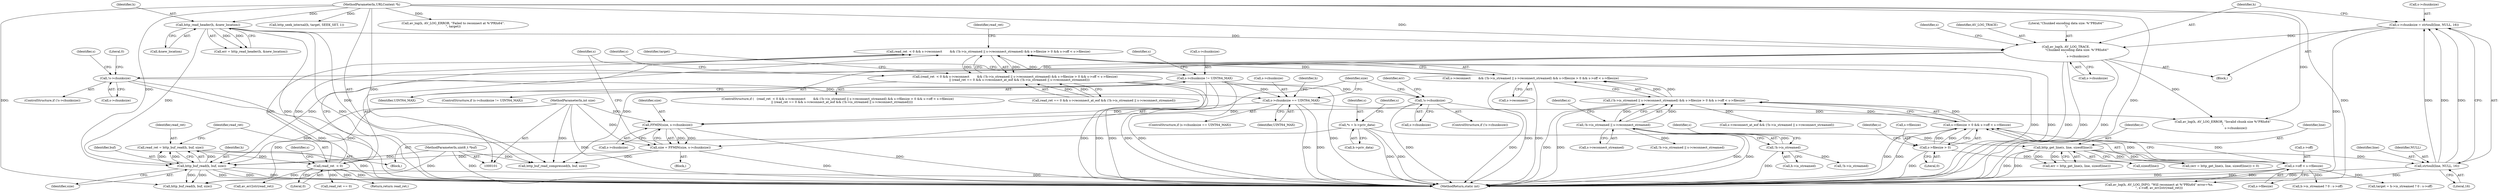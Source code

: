 digraph "0_FFmpeg_2a05c8f813de6f2278827734bf8102291e7484aa_4@API" {
"1000240" [label="(Call,read_ret  < 0 && s->reconnect        && (!h->is_streamed || s->reconnect_streamed) && s->filesize > 0 && s->off < s->filesize)"];
"1000241" [label="(Call,read_ret  < 0)"];
"1000232" [label="(Call,read_ret = http_buf_read(h, buf, size))"];
"1000234" [label="(Call,http_buf_read(h, buf, size))"];
"1000184" [label="(Call,av_log(h, AV_LOG_TRACE,\n                       \"Chunked encoding data size: %\"PRIu64\"'\n\",\n                         s->chunksize))"];
"1000135" [label="(Call,http_read_header(h, &new_location))"];
"1000102" [label="(MethodParameterIn,URLContext *h)"];
"1000176" [label="(Call,s->chunksize = strtoull(line, NULL, 16))"];
"1000180" [label="(Call,strtoull(line, NULL, 16))"];
"1000165" [label="(Call,http_get_line(s, line, sizeof(line)))"];
"1000107" [label="(Call,*s = h->priv_data)"];
"1000103" [label="(MethodParameterIn,uint8_t *buf)"];
"1000216" [label="(Call,size = FFMIN(size, s->chunksize))"];
"1000218" [label="(Call,FFMIN(size, s->chunksize))"];
"1000104" [label="(MethodParameterIn,int size)"];
"1000200" [label="(Call,s->chunksize == UINT64_MAX)"];
"1000192" [label="(Call,!s->chunksize)"];
"1000146" [label="(Call,s->chunksize != UINT64_MAX)"];
"1000153" [label="(Call,!s->chunksize)"];
"1000244" [label="(Call,s->reconnect        && (!h->is_streamed || s->reconnect_streamed) && s->filesize > 0 && s->off < s->filesize)"];
"1000248" [label="(Call,(!h->is_streamed || s->reconnect_streamed) && s->filesize > 0 && s->off < s->filesize)"];
"1000249" [label="(Call,!h->is_streamed || s->reconnect_streamed)"];
"1000250" [label="(Call,!h->is_streamed)"];
"1000257" [label="(Call,s->filesize > 0 && s->off < s->filesize)"];
"1000258" [label="(Call,s->filesize > 0)"];
"1000263" [label="(Call,s->off < s->filesize)"];
"1000239" [label="(Call,(read_ret  < 0 && s->reconnect        && (!h->is_streamed || s->reconnect_streamed) && s->filesize > 0 && s->off < s->filesize)\n         || (read_ret == 0 && s->reconnect_at_eof && (!h->is_streamed || s->reconnect_streamed)))"];
"1000133" [label="(Call,err = http_read_header(h, &new_location))"];
"1000204" [label="(Identifier,UINT64_MAX)"];
"1000177" [label="(Call,s->chunksize)"];
"1000241" [label="(Call,read_ret  < 0)"];
"1000137" [label="(Call,&new_location)"];
"1000279" [label="(Call,!h->is_streamed)"];
"1000264" [label="(Call,s->off)"];
"1000166" [label="(Identifier,s)"];
"1000257" [label="(Call,s->filesize > 0 && s->off < s->filesize)"];
"1000187" [label="(Literal,\"Chunked encoding data size: %\"PRIu64\"'\n\")"];
"1000250" [label="(Call,!h->is_streamed)"];
"1000272" [label="(Identifier,read_ret)"];
"1000183" [label="(Literal,16)"];
"1000201" [label="(Call,s->chunksize)"];
"1000233" [label="(Identifier,read_ret)"];
"1000135" [label="(Call,http_read_header(h, &new_location))"];
"1000260" [label="(Identifier,s)"];
"1000180" [label="(Call,strtoull(line, NULL, 16))"];
"1000109" [label="(Call,h->priv_data)"];
"1000225" [label="(Identifier,s)"];
"1000188" [label="(Call,s->chunksize)"];
"1000246" [label="(Identifier,s)"];
"1000181" [label="(Identifier,line)"];
"1000316" [label="(Call,av_err2str(read_ret))"];
"1000270" [label="(Call,read_ret == 0 && s->reconnect_at_eof && (!h->is_streamed || s->reconnect_streamed))"];
"1000339" [label="(Call,http_seek_internal(h, target, SEEK_SET, 1))"];
"1000185" [label="(Identifier,h)"];
"1000199" [label="(ControlStructure,if (s->chunksize == UINT64_MAX))"];
"1000165" [label="(Call,http_get_line(s, line, sizeof(line)))"];
"1000258" [label="(Call,s->filesize > 0)"];
"1000194" [label="(Identifier,s)"];
"1000265" [label="(Identifier,s)"];
"1000168" [label="(Call,sizeof(line))"];
"1000152" [label="(ControlStructure,if (!s->chunksize))"];
"1000119" [label="(Identifier,s)"];
"1000191" [label="(ControlStructure,if (!s->chunksize))"];
"1000105" [label="(Block,)"];
"1000162" [label="(Call,(err = http_get_line(s, line, sizeof(line))) < 0)"];
"1000217" [label="(Identifier,size)"];
"1000157" [label="(Block,)"];
"1000259" [label="(Call,s->filesize)"];
"1000107" [label="(Call,*s = h->priv_data)"];
"1000235" [label="(Identifier,h)"];
"1000245" [label="(Call,s->reconnect)"];
"1000242" [label="(Identifier,read_ret)"];
"1000228" [label="(Call,http_buf_read_compressed(h, buf, size))"];
"1000102" [label="(MethodParameterIn,URLContext *h)"];
"1000153" [label="(Call,!s->chunksize)"];
"1000232" [label="(Call,read_ret = http_buf_read(h, buf, size))"];
"1000154" [label="(Call,s->chunksize)"];
"1000216" [label="(Call,size = FFMIN(size, s->chunksize))"];
"1000104" [label="(MethodParameterIn,int size)"];
"1000151" [label="(Block,)"];
"1000263" [label="(Call,s->off < s->filesize)"];
"1000267" [label="(Call,s->filesize)"];
"1000254" [label="(Call,s->reconnect_streamed)"];
"1000200" [label="(Call,s->chunksize == UINT64_MAX)"];
"1000186" [label="(Identifier,AV_LOG_TRACE)"];
"1000184" [label="(Call,av_log(h, AV_LOG_TRACE,\n                       \"Chunked encoding data size: %\"PRIu64\"'\n\",\n                         s->chunksize))"];
"1000309" [label="(Call,av_log(h, AV_LOG_INFO, \"Will reconnect at %\"PRIu64\" error=%s.\n\", s->off, av_err2str(read_ret)))"];
"1000155" [label="(Identifier,s)"];
"1000240" [label="(Call,read_ret  < 0 && s->reconnect        && (!h->is_streamed || s->reconnect_streamed) && s->filesize > 0 && s->off < s->filesize)"];
"1000234" [label="(Call,http_buf_read(h, buf, size))"];
"1000108" [label="(Identifier,s)"];
"1000197" [label="(Literal,0)"];
"1000248" [label="(Call,(!h->is_streamed || s->reconnect_streamed) && s->filesize > 0 && s->off < s->filesize)"];
"1000244" [label="(Call,s->reconnect        && (!h->is_streamed || s->reconnect_streamed) && s->filesize > 0 && s->off < s->filesize)"];
"1000176" [label="(Call,s->chunksize = strtoull(line, NULL, 16))"];
"1000146" [label="(Call,s->chunksize != UINT64_MAX)"];
"1000290" [label="(Call,h->is_streamed ? 0 : s->off)"];
"1000271" [label="(Call,read_ret == 0)"];
"1000349" [label="(Call,av_log(h, AV_LOG_ERROR, \"Failed to reconnect at %\"PRIu64\".\n\", target))"];
"1000163" [label="(Call,err = http_get_line(s, line, sizeof(line)))"];
"1000238" [label="(ControlStructure,if (   (read_ret  < 0 && s->reconnect        && (!h->is_streamed || s->reconnect_streamed) && s->filesize > 0 && s->off < s->filesize)\n         || (read_ret == 0 && s->reconnect_at_eof && (!h->is_streamed || s->reconnect_streamed))))"];
"1000365" [label="(Identifier,s)"];
"1000147" [label="(Call,s->chunksize)"];
"1000193" [label="(Call,s->chunksize)"];
"1000207" [label="(Identifier,h)"];
"1000262" [label="(Literal,0)"];
"1000255" [label="(Identifier,s)"];
"1000288" [label="(Call,target = h->is_streamed ? 0 : s->off)"];
"1000192" [label="(Call,!s->chunksize)"];
"1000289" [label="(Identifier,target)"];
"1000239" [label="(Call,(read_ret  < 0 && s->reconnect        && (!h->is_streamed || s->reconnect_streamed) && s->filesize > 0 && s->off < s->filesize)\n         || (read_ret == 0 && s->reconnect_at_eof && (!h->is_streamed || s->reconnect_streamed)))"];
"1000220" [label="(Call,s->chunksize)"];
"1000150" [label="(Identifier,UINT64_MAX)"];
"1000218" [label="(Call,FFMIN(size, s->chunksize))"];
"1000368" [label="(Return,return read_ret;)"];
"1000182" [label="(Identifier,NULL)"];
"1000164" [label="(Identifier,err)"];
"1000251" [label="(Call,h->is_streamed)"];
"1000219" [label="(Identifier,size)"];
"1000145" [label="(ControlStructure,if (s->chunksize != UINT64_MAX))"];
"1000236" [label="(Identifier,buf)"];
"1000249" [label="(Call,!h->is_streamed || s->reconnect_streamed)"];
"1000370" [label="(MethodReturn,static int)"];
"1000103" [label="(MethodParameterIn,uint8_t *buf)"];
"1000358" [label="(Call,http_buf_read(h, buf, size))"];
"1000237" [label="(Identifier,size)"];
"1000206" [label="(Call,av_log(h, AV_LOG_ERROR, \"Invalid chunk size %\"PRIu64\"\n\",\n                           s->chunksize))"];
"1000243" [label="(Literal,0)"];
"1000278" [label="(Call,!h->is_streamed || s->reconnect_streamed)"];
"1000202" [label="(Identifier,s)"];
"1000167" [label="(Identifier,line)"];
"1000274" [label="(Call,s->reconnect_at_eof && (!h->is_streamed || s->reconnect_streamed))"];
"1000136" [label="(Identifier,h)"];
"1000240" -> "1000239"  [label="AST: "];
"1000240" -> "1000241"  [label="CFG: "];
"1000240" -> "1000244"  [label="CFG: "];
"1000241" -> "1000240"  [label="AST: "];
"1000244" -> "1000240"  [label="AST: "];
"1000272" -> "1000240"  [label="CFG: "];
"1000239" -> "1000240"  [label="CFG: "];
"1000240" -> "1000370"  [label="DDG: "];
"1000240" -> "1000370"  [label="DDG: "];
"1000240" -> "1000239"  [label="DDG: "];
"1000240" -> "1000239"  [label="DDG: "];
"1000241" -> "1000240"  [label="DDG: "];
"1000241" -> "1000240"  [label="DDG: "];
"1000244" -> "1000240"  [label="DDG: "];
"1000244" -> "1000240"  [label="DDG: "];
"1000241" -> "1000243"  [label="CFG: "];
"1000242" -> "1000241"  [label="AST: "];
"1000243" -> "1000241"  [label="AST: "];
"1000246" -> "1000241"  [label="CFG: "];
"1000241" -> "1000370"  [label="DDG: "];
"1000232" -> "1000241"  [label="DDG: "];
"1000241" -> "1000271"  [label="DDG: "];
"1000241" -> "1000316"  [label="DDG: "];
"1000241" -> "1000368"  [label="DDG: "];
"1000232" -> "1000105"  [label="AST: "];
"1000232" -> "1000234"  [label="CFG: "];
"1000233" -> "1000232"  [label="AST: "];
"1000234" -> "1000232"  [label="AST: "];
"1000242" -> "1000232"  [label="CFG: "];
"1000232" -> "1000370"  [label="DDG: "];
"1000234" -> "1000232"  [label="DDG: "];
"1000234" -> "1000232"  [label="DDG: "];
"1000234" -> "1000232"  [label="DDG: "];
"1000234" -> "1000237"  [label="CFG: "];
"1000235" -> "1000234"  [label="AST: "];
"1000236" -> "1000234"  [label="AST: "];
"1000237" -> "1000234"  [label="AST: "];
"1000234" -> "1000370"  [label="DDG: "];
"1000234" -> "1000370"  [label="DDG: "];
"1000234" -> "1000370"  [label="DDG: "];
"1000184" -> "1000234"  [label="DDG: "];
"1000135" -> "1000234"  [label="DDG: "];
"1000102" -> "1000234"  [label="DDG: "];
"1000103" -> "1000234"  [label="DDG: "];
"1000216" -> "1000234"  [label="DDG: "];
"1000104" -> "1000234"  [label="DDG: "];
"1000234" -> "1000309"  [label="DDG: "];
"1000234" -> "1000358"  [label="DDG: "];
"1000234" -> "1000358"  [label="DDG: "];
"1000184" -> "1000157"  [label="AST: "];
"1000184" -> "1000188"  [label="CFG: "];
"1000185" -> "1000184"  [label="AST: "];
"1000186" -> "1000184"  [label="AST: "];
"1000187" -> "1000184"  [label="AST: "];
"1000188" -> "1000184"  [label="AST: "];
"1000194" -> "1000184"  [label="CFG: "];
"1000184" -> "1000370"  [label="DDG: "];
"1000184" -> "1000370"  [label="DDG: "];
"1000184" -> "1000370"  [label="DDG: "];
"1000135" -> "1000184"  [label="DDG: "];
"1000102" -> "1000184"  [label="DDG: "];
"1000176" -> "1000184"  [label="DDG: "];
"1000184" -> "1000192"  [label="DDG: "];
"1000184" -> "1000206"  [label="DDG: "];
"1000184" -> "1000228"  [label="DDG: "];
"1000135" -> "1000133"  [label="AST: "];
"1000135" -> "1000137"  [label="CFG: "];
"1000136" -> "1000135"  [label="AST: "];
"1000137" -> "1000135"  [label="AST: "];
"1000133" -> "1000135"  [label="CFG: "];
"1000135" -> "1000370"  [label="DDG: "];
"1000135" -> "1000370"  [label="DDG: "];
"1000135" -> "1000133"  [label="DDG: "];
"1000135" -> "1000133"  [label="DDG: "];
"1000102" -> "1000135"  [label="DDG: "];
"1000135" -> "1000228"  [label="DDG: "];
"1000102" -> "1000101"  [label="AST: "];
"1000102" -> "1000370"  [label="DDG: "];
"1000102" -> "1000206"  [label="DDG: "];
"1000102" -> "1000228"  [label="DDG: "];
"1000102" -> "1000309"  [label="DDG: "];
"1000102" -> "1000339"  [label="DDG: "];
"1000102" -> "1000349"  [label="DDG: "];
"1000102" -> "1000358"  [label="DDG: "];
"1000176" -> "1000157"  [label="AST: "];
"1000176" -> "1000180"  [label="CFG: "];
"1000177" -> "1000176"  [label="AST: "];
"1000180" -> "1000176"  [label="AST: "];
"1000185" -> "1000176"  [label="CFG: "];
"1000176" -> "1000370"  [label="DDG: "];
"1000180" -> "1000176"  [label="DDG: "];
"1000180" -> "1000176"  [label="DDG: "];
"1000180" -> "1000176"  [label="DDG: "];
"1000180" -> "1000183"  [label="CFG: "];
"1000181" -> "1000180"  [label="AST: "];
"1000182" -> "1000180"  [label="AST: "];
"1000183" -> "1000180"  [label="AST: "];
"1000180" -> "1000370"  [label="DDG: "];
"1000180" -> "1000370"  [label="DDG: "];
"1000165" -> "1000180"  [label="DDG: "];
"1000165" -> "1000163"  [label="AST: "];
"1000165" -> "1000168"  [label="CFG: "];
"1000166" -> "1000165"  [label="AST: "];
"1000167" -> "1000165"  [label="AST: "];
"1000168" -> "1000165"  [label="AST: "];
"1000163" -> "1000165"  [label="CFG: "];
"1000165" -> "1000370"  [label="DDG: "];
"1000165" -> "1000370"  [label="DDG: "];
"1000165" -> "1000162"  [label="DDG: "];
"1000165" -> "1000162"  [label="DDG: "];
"1000165" -> "1000163"  [label="DDG: "];
"1000165" -> "1000163"  [label="DDG: "];
"1000107" -> "1000165"  [label="DDG: "];
"1000107" -> "1000105"  [label="AST: "];
"1000107" -> "1000109"  [label="CFG: "];
"1000108" -> "1000107"  [label="AST: "];
"1000109" -> "1000107"  [label="AST: "];
"1000119" -> "1000107"  [label="CFG: "];
"1000107" -> "1000370"  [label="DDG: "];
"1000107" -> "1000370"  [label="DDG: "];
"1000103" -> "1000101"  [label="AST: "];
"1000103" -> "1000370"  [label="DDG: "];
"1000103" -> "1000228"  [label="DDG: "];
"1000103" -> "1000358"  [label="DDG: "];
"1000216" -> "1000151"  [label="AST: "];
"1000216" -> "1000218"  [label="CFG: "];
"1000217" -> "1000216"  [label="AST: "];
"1000218" -> "1000216"  [label="AST: "];
"1000225" -> "1000216"  [label="CFG: "];
"1000216" -> "1000370"  [label="DDG: "];
"1000218" -> "1000216"  [label="DDG: "];
"1000218" -> "1000216"  [label="DDG: "];
"1000104" -> "1000216"  [label="DDG: "];
"1000216" -> "1000228"  [label="DDG: "];
"1000218" -> "1000220"  [label="CFG: "];
"1000219" -> "1000218"  [label="AST: "];
"1000220" -> "1000218"  [label="AST: "];
"1000218" -> "1000370"  [label="DDG: "];
"1000104" -> "1000218"  [label="DDG: "];
"1000200" -> "1000218"  [label="DDG: "];
"1000153" -> "1000218"  [label="DDG: "];
"1000104" -> "1000101"  [label="AST: "];
"1000104" -> "1000370"  [label="DDG: "];
"1000104" -> "1000228"  [label="DDG: "];
"1000104" -> "1000358"  [label="DDG: "];
"1000200" -> "1000199"  [label="AST: "];
"1000200" -> "1000204"  [label="CFG: "];
"1000201" -> "1000200"  [label="AST: "];
"1000204" -> "1000200"  [label="AST: "];
"1000207" -> "1000200"  [label="CFG: "];
"1000217" -> "1000200"  [label="CFG: "];
"1000200" -> "1000370"  [label="DDG: "];
"1000200" -> "1000370"  [label="DDG: "];
"1000192" -> "1000200"  [label="DDG: "];
"1000146" -> "1000200"  [label="DDG: "];
"1000200" -> "1000206"  [label="DDG: "];
"1000192" -> "1000191"  [label="AST: "];
"1000192" -> "1000193"  [label="CFG: "];
"1000193" -> "1000192"  [label="AST: "];
"1000197" -> "1000192"  [label="CFG: "];
"1000202" -> "1000192"  [label="CFG: "];
"1000192" -> "1000370"  [label="DDG: "];
"1000192" -> "1000370"  [label="DDG: "];
"1000146" -> "1000145"  [label="AST: "];
"1000146" -> "1000150"  [label="CFG: "];
"1000147" -> "1000146"  [label="AST: "];
"1000150" -> "1000146"  [label="AST: "];
"1000155" -> "1000146"  [label="CFG: "];
"1000225" -> "1000146"  [label="CFG: "];
"1000146" -> "1000370"  [label="DDG: "];
"1000146" -> "1000370"  [label="DDG: "];
"1000146" -> "1000370"  [label="DDG: "];
"1000146" -> "1000153"  [label="DDG: "];
"1000153" -> "1000152"  [label="AST: "];
"1000153" -> "1000154"  [label="CFG: "];
"1000154" -> "1000153"  [label="AST: "];
"1000164" -> "1000153"  [label="CFG: "];
"1000217" -> "1000153"  [label="CFG: "];
"1000153" -> "1000370"  [label="DDG: "];
"1000153" -> "1000370"  [label="DDG: "];
"1000244" -> "1000245"  [label="CFG: "];
"1000244" -> "1000248"  [label="CFG: "];
"1000245" -> "1000244"  [label="AST: "];
"1000248" -> "1000244"  [label="AST: "];
"1000244" -> "1000370"  [label="DDG: "];
"1000244" -> "1000370"  [label="DDG: "];
"1000248" -> "1000244"  [label="DDG: "];
"1000248" -> "1000244"  [label="DDG: "];
"1000248" -> "1000249"  [label="CFG: "];
"1000248" -> "1000257"  [label="CFG: "];
"1000249" -> "1000248"  [label="AST: "];
"1000257" -> "1000248"  [label="AST: "];
"1000248" -> "1000370"  [label="DDG: "];
"1000248" -> "1000370"  [label="DDG: "];
"1000249" -> "1000248"  [label="DDG: "];
"1000249" -> "1000248"  [label="DDG: "];
"1000257" -> "1000248"  [label="DDG: "];
"1000257" -> "1000248"  [label="DDG: "];
"1000248" -> "1000274"  [label="DDG: "];
"1000249" -> "1000250"  [label="CFG: "];
"1000249" -> "1000254"  [label="CFG: "];
"1000250" -> "1000249"  [label="AST: "];
"1000254" -> "1000249"  [label="AST: "];
"1000260" -> "1000249"  [label="CFG: "];
"1000249" -> "1000370"  [label="DDG: "];
"1000249" -> "1000370"  [label="DDG: "];
"1000250" -> "1000249"  [label="DDG: "];
"1000249" -> "1000278"  [label="DDG: "];
"1000250" -> "1000251"  [label="CFG: "];
"1000251" -> "1000250"  [label="AST: "];
"1000255" -> "1000250"  [label="CFG: "];
"1000250" -> "1000370"  [label="DDG: "];
"1000250" -> "1000279"  [label="DDG: "];
"1000257" -> "1000258"  [label="CFG: "];
"1000257" -> "1000263"  [label="CFG: "];
"1000258" -> "1000257"  [label="AST: "];
"1000263" -> "1000257"  [label="AST: "];
"1000257" -> "1000370"  [label="DDG: "];
"1000257" -> "1000370"  [label="DDG: "];
"1000258" -> "1000257"  [label="DDG: "];
"1000258" -> "1000257"  [label="DDG: "];
"1000263" -> "1000257"  [label="DDG: "];
"1000263" -> "1000257"  [label="DDG: "];
"1000258" -> "1000262"  [label="CFG: "];
"1000259" -> "1000258"  [label="AST: "];
"1000262" -> "1000258"  [label="AST: "];
"1000265" -> "1000258"  [label="CFG: "];
"1000258" -> "1000370"  [label="DDG: "];
"1000258" -> "1000263"  [label="DDG: "];
"1000263" -> "1000267"  [label="CFG: "];
"1000264" -> "1000263"  [label="AST: "];
"1000267" -> "1000263"  [label="AST: "];
"1000263" -> "1000370"  [label="DDG: "];
"1000263" -> "1000370"  [label="DDG: "];
"1000263" -> "1000288"  [label="DDG: "];
"1000263" -> "1000290"  [label="DDG: "];
"1000263" -> "1000309"  [label="DDG: "];
"1000239" -> "1000238"  [label="AST: "];
"1000239" -> "1000270"  [label="CFG: "];
"1000270" -> "1000239"  [label="AST: "];
"1000289" -> "1000239"  [label="CFG: "];
"1000365" -> "1000239"  [label="CFG: "];
"1000239" -> "1000370"  [label="DDG: "];
"1000239" -> "1000370"  [label="DDG: "];
"1000239" -> "1000370"  [label="DDG: "];
"1000270" -> "1000239"  [label="DDG: "];
"1000270" -> "1000239"  [label="DDG: "];
}

